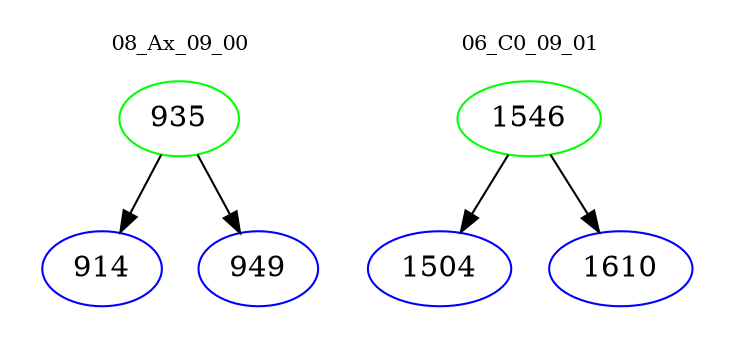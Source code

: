 digraph{
subgraph cluster_0 {
color = white
label = "08_Ax_09_00";
fontsize=10;
T0_935 [label="935", color="green"]
T0_935 -> T0_914 [color="black"]
T0_914 [label="914", color="blue"]
T0_935 -> T0_949 [color="black"]
T0_949 [label="949", color="blue"]
}
subgraph cluster_1 {
color = white
label = "06_C0_09_01";
fontsize=10;
T1_1546 [label="1546", color="green"]
T1_1546 -> T1_1504 [color="black"]
T1_1504 [label="1504", color="blue"]
T1_1546 -> T1_1610 [color="black"]
T1_1610 [label="1610", color="blue"]
}
}
